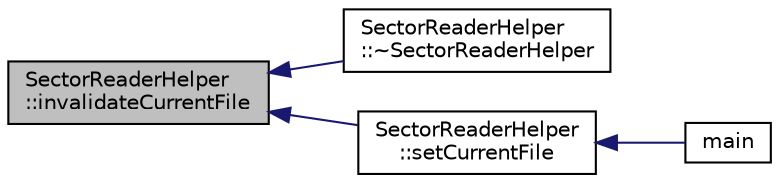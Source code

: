 digraph "SectorReaderHelper::invalidateCurrentFile"
{
  edge [fontname="Helvetica",fontsize="10",labelfontname="Helvetica",labelfontsize="10"];
  node [fontname="Helvetica",fontsize="10",shape=record];
  rankdir="LR";
  Node14 [label="SectorReaderHelper\l::invalidateCurrentFile",height=0.2,width=0.4,color="black", fillcolor="grey75", style="filled", fontcolor="black"];
  Node14 -> Node15 [dir="back",color="midnightblue",fontsize="10",style="solid",fontname="Helvetica"];
  Node15 [label="SectorReaderHelper\l::~SectorReaderHelper",height=0.2,width=0.4,color="black", fillcolor="white", style="filled",URL="$d4/d91/class_sector_reader_helper.html#a473f9dfa0e88e0e97de37dc7745cd314"];
  Node14 -> Node16 [dir="back",color="midnightblue",fontsize="10",style="solid",fontname="Helvetica"];
  Node16 [label="SectorReaderHelper\l::setCurrentFile",height=0.2,width=0.4,color="black", fillcolor="white", style="filled",URL="$d4/d91/class_sector_reader_helper.html#ad6db2d8c45476a18e8871d447ff42a3a"];
  Node16 -> Node17 [dir="back",color="midnightblue",fontsize="10",style="solid",fontname="Helvetica"];
  Node17 [label="main",height=0.2,width=0.4,color="black", fillcolor="white", style="filled",URL="$d2/d27/main__fat__test_8cpp.html#ae66f6b31b5ad750f1fe042a706a4e3d4"];
}
